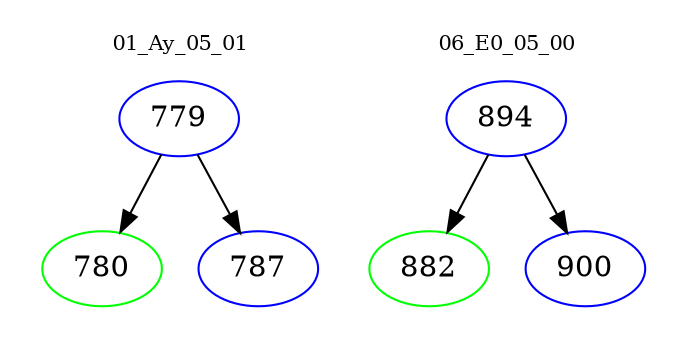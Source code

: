 digraph{
subgraph cluster_0 {
color = white
label = "01_Ay_05_01";
fontsize=10;
T0_779 [label="779", color="blue"]
T0_779 -> T0_780 [color="black"]
T0_780 [label="780", color="green"]
T0_779 -> T0_787 [color="black"]
T0_787 [label="787", color="blue"]
}
subgraph cluster_1 {
color = white
label = "06_E0_05_00";
fontsize=10;
T1_894 [label="894", color="blue"]
T1_894 -> T1_882 [color="black"]
T1_882 [label="882", color="green"]
T1_894 -> T1_900 [color="black"]
T1_900 [label="900", color="blue"]
}
}

